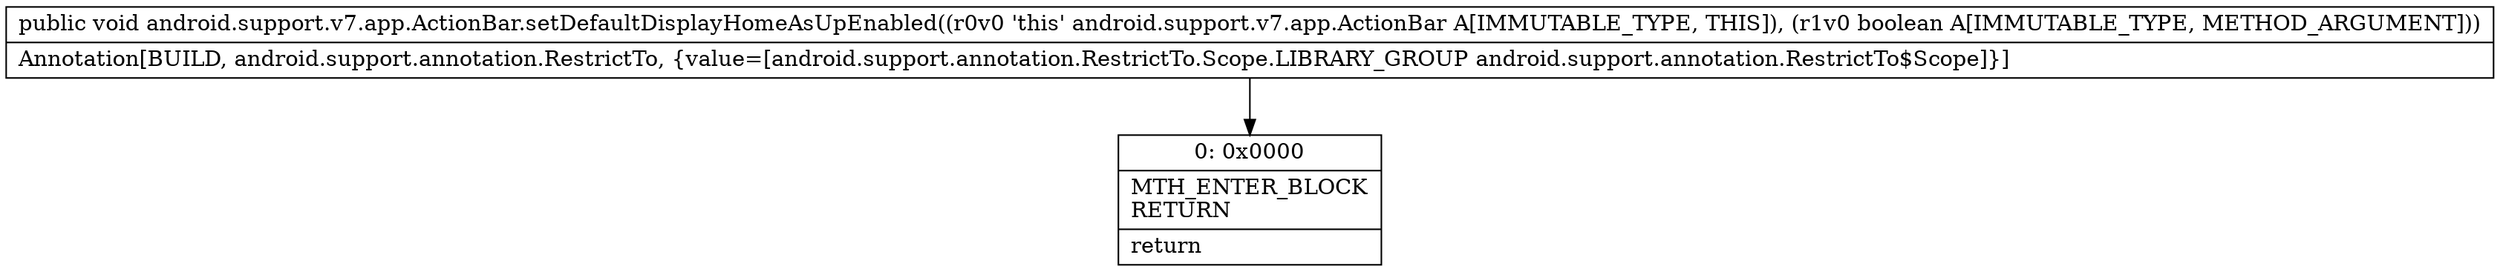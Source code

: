 digraph "CFG forandroid.support.v7.app.ActionBar.setDefaultDisplayHomeAsUpEnabled(Z)V" {
Node_0 [shape=record,label="{0\:\ 0x0000|MTH_ENTER_BLOCK\lRETURN\l|return\l}"];
MethodNode[shape=record,label="{public void android.support.v7.app.ActionBar.setDefaultDisplayHomeAsUpEnabled((r0v0 'this' android.support.v7.app.ActionBar A[IMMUTABLE_TYPE, THIS]), (r1v0 boolean A[IMMUTABLE_TYPE, METHOD_ARGUMENT]))  | Annotation[BUILD, android.support.annotation.RestrictTo, \{value=[android.support.annotation.RestrictTo.Scope.LIBRARY_GROUP android.support.annotation.RestrictTo$Scope]\}]\l}"];
MethodNode -> Node_0;
}

